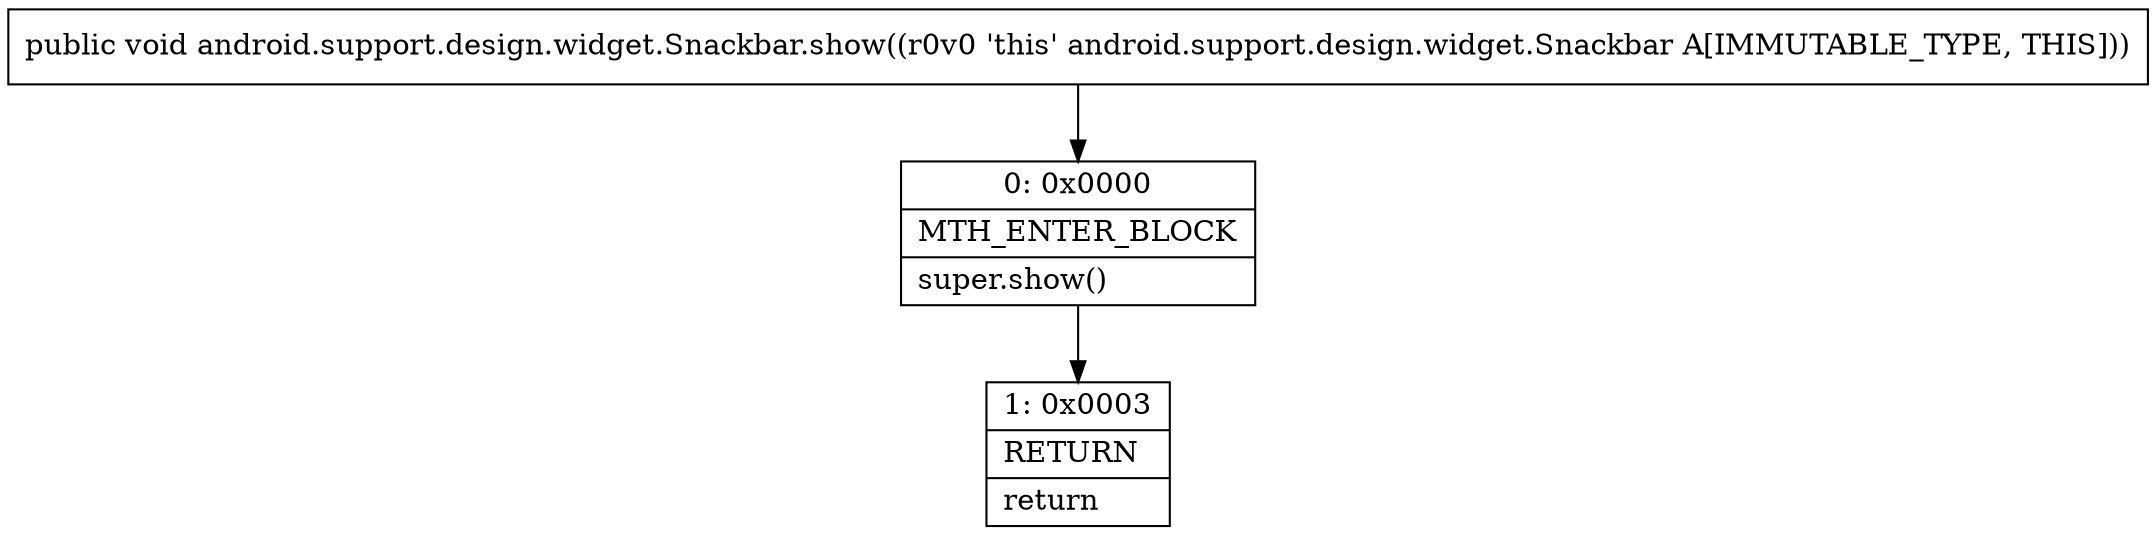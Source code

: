 digraph "CFG forandroid.support.design.widget.Snackbar.show()V" {
Node_0 [shape=record,label="{0\:\ 0x0000|MTH_ENTER_BLOCK\l|super.show()\l}"];
Node_1 [shape=record,label="{1\:\ 0x0003|RETURN\l|return\l}"];
MethodNode[shape=record,label="{public void android.support.design.widget.Snackbar.show((r0v0 'this' android.support.design.widget.Snackbar A[IMMUTABLE_TYPE, THIS])) }"];
MethodNode -> Node_0;
Node_0 -> Node_1;
}

